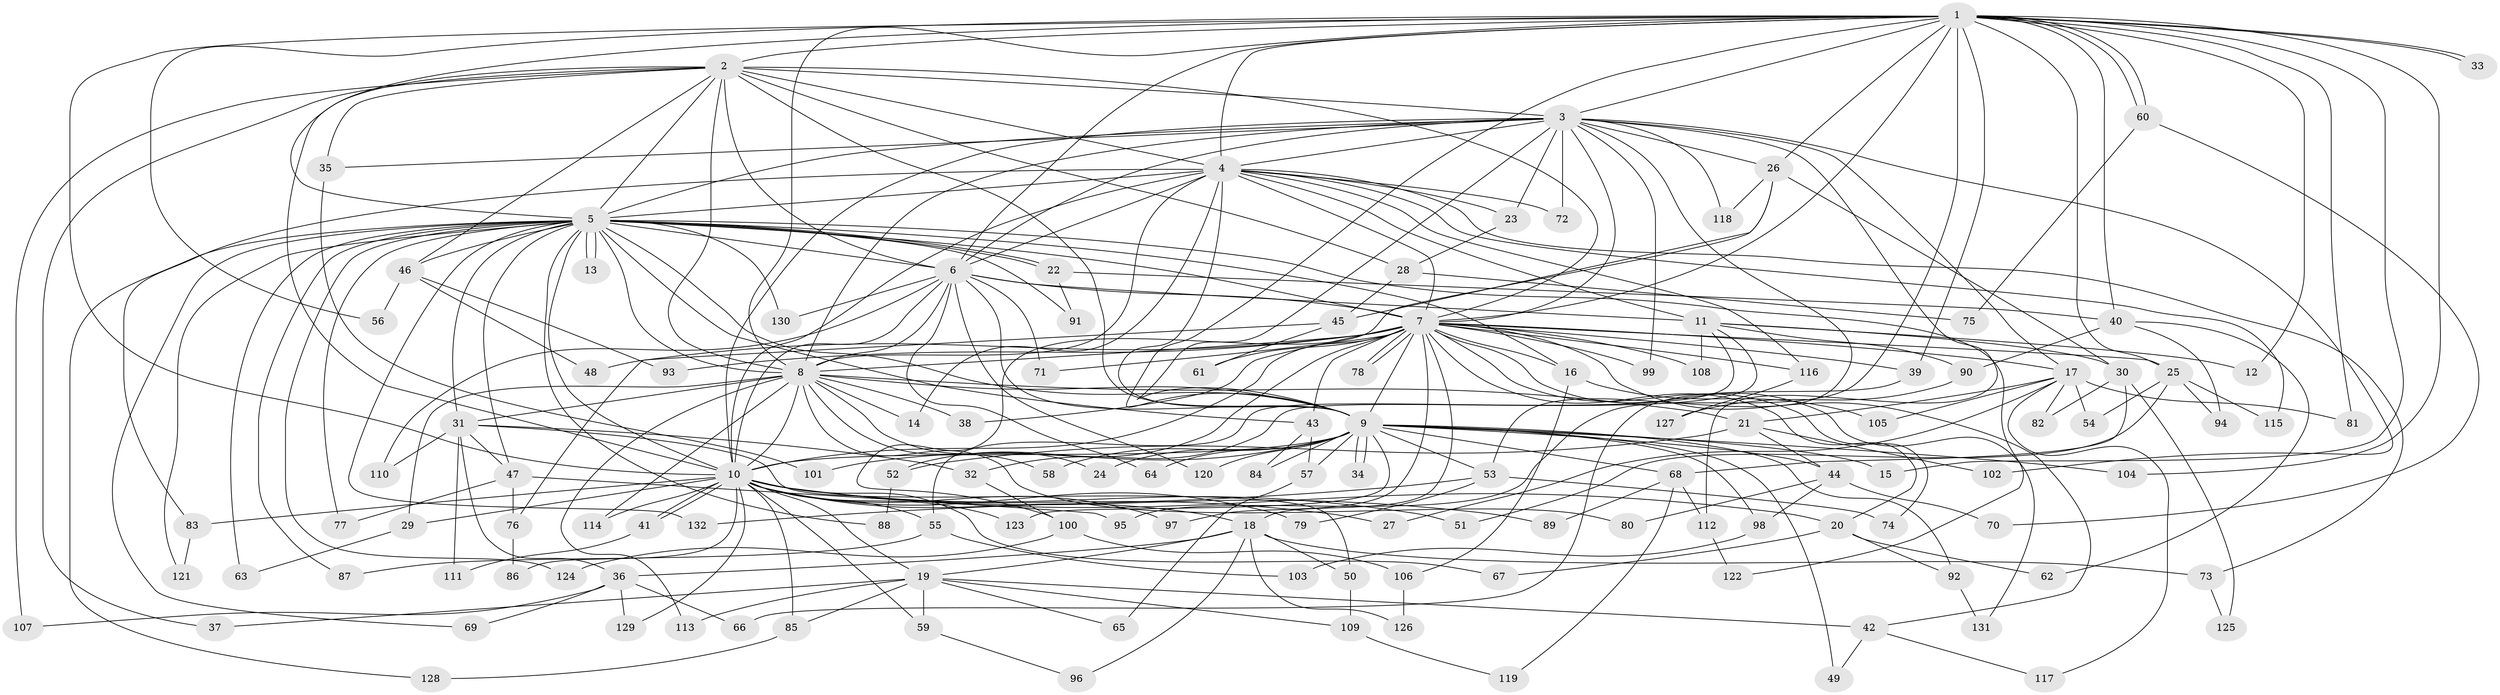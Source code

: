 // coarse degree distribution, {26: 0.015151515151515152, 2: 0.4393939393939394, 1: 0.18181818181818182, 4: 0.045454545454545456, 18: 0.015151515151515152, 3: 0.13636363636363635, 5: 0.07575757575757576, 12: 0.015151515151515152, 15: 0.015151515151515152, 32: 0.015151515151515152, 11: 0.030303030303030304, 7: 0.015151515151515152}
// Generated by graph-tools (version 1.1) at 2025/49/03/04/25 21:49:04]
// undirected, 132 vertices, 289 edges
graph export_dot {
graph [start="1"]
  node [color=gray90,style=filled];
  1;
  2;
  3;
  4;
  5;
  6;
  7;
  8;
  9;
  10;
  11;
  12;
  13;
  14;
  15;
  16;
  17;
  18;
  19;
  20;
  21;
  22;
  23;
  24;
  25;
  26;
  27;
  28;
  29;
  30;
  31;
  32;
  33;
  34;
  35;
  36;
  37;
  38;
  39;
  40;
  41;
  42;
  43;
  44;
  45;
  46;
  47;
  48;
  49;
  50;
  51;
  52;
  53;
  54;
  55;
  56;
  57;
  58;
  59;
  60;
  61;
  62;
  63;
  64;
  65;
  66;
  67;
  68;
  69;
  70;
  71;
  72;
  73;
  74;
  75;
  76;
  77;
  78;
  79;
  80;
  81;
  82;
  83;
  84;
  85;
  86;
  87;
  88;
  89;
  90;
  91;
  92;
  93;
  94;
  95;
  96;
  97;
  98;
  99;
  100;
  101;
  102;
  103;
  104;
  105;
  106;
  107;
  108;
  109;
  110;
  111;
  112;
  113;
  114;
  115;
  116;
  117;
  118;
  119;
  120;
  121;
  122;
  123;
  124;
  125;
  126;
  127;
  128;
  129;
  130;
  131;
  132;
  1 -- 2;
  1 -- 3;
  1 -- 4;
  1 -- 5;
  1 -- 6;
  1 -- 7;
  1 -- 8;
  1 -- 9;
  1 -- 10;
  1 -- 12;
  1 -- 15;
  1 -- 25;
  1 -- 26;
  1 -- 33;
  1 -- 33;
  1 -- 39;
  1 -- 40;
  1 -- 56;
  1 -- 60;
  1 -- 60;
  1 -- 81;
  1 -- 95;
  1 -- 104;
  2 -- 3;
  2 -- 4;
  2 -- 5;
  2 -- 6;
  2 -- 7;
  2 -- 8;
  2 -- 9;
  2 -- 10;
  2 -- 28;
  2 -- 35;
  2 -- 37;
  2 -- 46;
  2 -- 107;
  3 -- 4;
  3 -- 5;
  3 -- 6;
  3 -- 7;
  3 -- 8;
  3 -- 9;
  3 -- 10;
  3 -- 17;
  3 -- 23;
  3 -- 26;
  3 -- 35;
  3 -- 53;
  3 -- 72;
  3 -- 99;
  3 -- 102;
  3 -- 112;
  3 -- 118;
  4 -- 5;
  4 -- 6;
  4 -- 7;
  4 -- 8;
  4 -- 9;
  4 -- 10;
  4 -- 11;
  4 -- 14;
  4 -- 23;
  4 -- 72;
  4 -- 73;
  4 -- 83;
  4 -- 115;
  4 -- 116;
  5 -- 6;
  5 -- 7;
  5 -- 8;
  5 -- 9;
  5 -- 10;
  5 -- 13;
  5 -- 13;
  5 -- 16;
  5 -- 22;
  5 -- 22;
  5 -- 31;
  5 -- 43;
  5 -- 46;
  5 -- 47;
  5 -- 63;
  5 -- 69;
  5 -- 77;
  5 -- 87;
  5 -- 88;
  5 -- 91;
  5 -- 121;
  5 -- 122;
  5 -- 124;
  5 -- 128;
  5 -- 130;
  5 -- 132;
  6 -- 7;
  6 -- 8;
  6 -- 9;
  6 -- 10;
  6 -- 11;
  6 -- 64;
  6 -- 71;
  6 -- 110;
  6 -- 120;
  6 -- 130;
  7 -- 8;
  7 -- 9;
  7 -- 10;
  7 -- 16;
  7 -- 17;
  7 -- 18;
  7 -- 20;
  7 -- 25;
  7 -- 38;
  7 -- 39;
  7 -- 42;
  7 -- 43;
  7 -- 48;
  7 -- 52;
  7 -- 61;
  7 -- 71;
  7 -- 74;
  7 -- 78;
  7 -- 78;
  7 -- 93;
  7 -- 97;
  7 -- 99;
  7 -- 108;
  7 -- 116;
  7 -- 131;
  8 -- 9;
  8 -- 10;
  8 -- 14;
  8 -- 21;
  8 -- 24;
  8 -- 29;
  8 -- 31;
  8 -- 38;
  8 -- 58;
  8 -- 80;
  8 -- 113;
  8 -- 114;
  9 -- 10;
  9 -- 15;
  9 -- 24;
  9 -- 34;
  9 -- 34;
  9 -- 44;
  9 -- 49;
  9 -- 53;
  9 -- 57;
  9 -- 58;
  9 -- 64;
  9 -- 68;
  9 -- 84;
  9 -- 92;
  9 -- 98;
  9 -- 101;
  9 -- 104;
  9 -- 120;
  9 -- 123;
  10 -- 18;
  10 -- 19;
  10 -- 20;
  10 -- 27;
  10 -- 29;
  10 -- 41;
  10 -- 41;
  10 -- 51;
  10 -- 55;
  10 -- 59;
  10 -- 67;
  10 -- 79;
  10 -- 83;
  10 -- 85;
  10 -- 86;
  10 -- 89;
  10 -- 97;
  10 -- 114;
  10 -- 123;
  10 -- 129;
  11 -- 12;
  11 -- 30;
  11 -- 32;
  11 -- 55;
  11 -- 90;
  11 -- 108;
  16 -- 105;
  16 -- 106;
  17 -- 21;
  17 -- 27;
  17 -- 54;
  17 -- 81;
  17 -- 82;
  17 -- 105;
  17 -- 117;
  18 -- 19;
  18 -- 36;
  18 -- 50;
  18 -- 73;
  18 -- 96;
  18 -- 126;
  19 -- 37;
  19 -- 42;
  19 -- 59;
  19 -- 65;
  19 -- 85;
  19 -- 109;
  19 -- 113;
  20 -- 62;
  20 -- 67;
  20 -- 92;
  21 -- 44;
  21 -- 52;
  21 -- 102;
  22 -- 40;
  22 -- 91;
  23 -- 28;
  25 -- 51;
  25 -- 54;
  25 -- 94;
  25 -- 115;
  26 -- 30;
  26 -- 45;
  26 -- 100;
  26 -- 118;
  28 -- 45;
  28 -- 75;
  29 -- 63;
  30 -- 68;
  30 -- 82;
  30 -- 125;
  31 -- 32;
  31 -- 36;
  31 -- 47;
  31 -- 50;
  31 -- 110;
  31 -- 111;
  32 -- 100;
  35 -- 101;
  36 -- 66;
  36 -- 69;
  36 -- 107;
  36 -- 129;
  39 -- 66;
  40 -- 62;
  40 -- 90;
  40 -- 94;
  41 -- 111;
  42 -- 49;
  42 -- 117;
  43 -- 57;
  43 -- 84;
  44 -- 70;
  44 -- 80;
  44 -- 98;
  45 -- 61;
  45 -- 76;
  46 -- 48;
  46 -- 56;
  46 -- 93;
  47 -- 76;
  47 -- 77;
  47 -- 95;
  50 -- 109;
  52 -- 88;
  53 -- 74;
  53 -- 79;
  53 -- 132;
  55 -- 87;
  55 -- 103;
  57 -- 65;
  59 -- 96;
  60 -- 70;
  60 -- 75;
  68 -- 89;
  68 -- 112;
  68 -- 119;
  73 -- 125;
  76 -- 86;
  83 -- 121;
  85 -- 128;
  90 -- 127;
  92 -- 131;
  98 -- 103;
  100 -- 106;
  100 -- 124;
  106 -- 126;
  109 -- 119;
  112 -- 122;
  116 -- 127;
}
